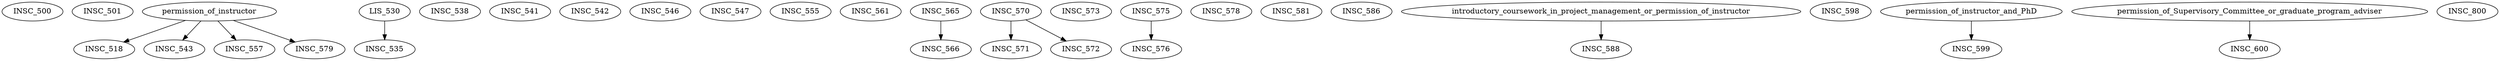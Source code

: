digraph G {
    INSC_500;
    INSC_501;
    edge [color=black];
    permission_of_instructor -> INSC_518;
    edge [color=black];
    LIS_530 -> INSC_535;
    INSC_538;
    INSC_541;
    INSC_542;
    edge [color=black];
    permission_of_instructor -> INSC_543;
    INSC_546;
    INSC_547;
    INSC_555;
    edge [color=black];
    permission_of_instructor -> INSC_557;
    INSC_561;
    INSC_565;
    edge [color=black];
    INSC_565 -> INSC_566;
    INSC_570;
    edge [color=black];
    INSC_570 -> INSC_571;
    edge [color=black];
    INSC_570 -> INSC_572;
    INSC_573;
    INSC_575;
    edge [color=black];
    INSC_575 -> INSC_576;
    INSC_578;
    edge [color=black];
    permission_of_instructor -> INSC_579;
    INSC_581;
    INSC_586;
    edge [color=black];
    introductory_coursework_in_project_management_or_permission_of_instructor -> INSC_588;
    INSC_598;
    edge [color=black];
    permission_of_instructor_and_PhD -> INSC_599;
    edge [color=black];
    permission_of_Supervisory_Committee_or_graduate_program_adviser -> INSC_600;
    INSC_800;
}
